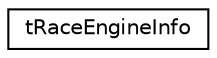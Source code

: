 digraph "Graphical Class Hierarchy"
{
  edge [fontname="Helvetica",fontsize="10",labelfontname="Helvetica",labelfontsize="10"];
  node [fontname="Helvetica",fontsize="10",shape=record];
  rankdir="LR";
  Node1 [label="tRaceEngineInfo",height=0.2,width=0.4,color="black", fillcolor="white", style="filled",URL="$structt_race_engine_info.html",tooltip="Race Engine Information. "];
}
